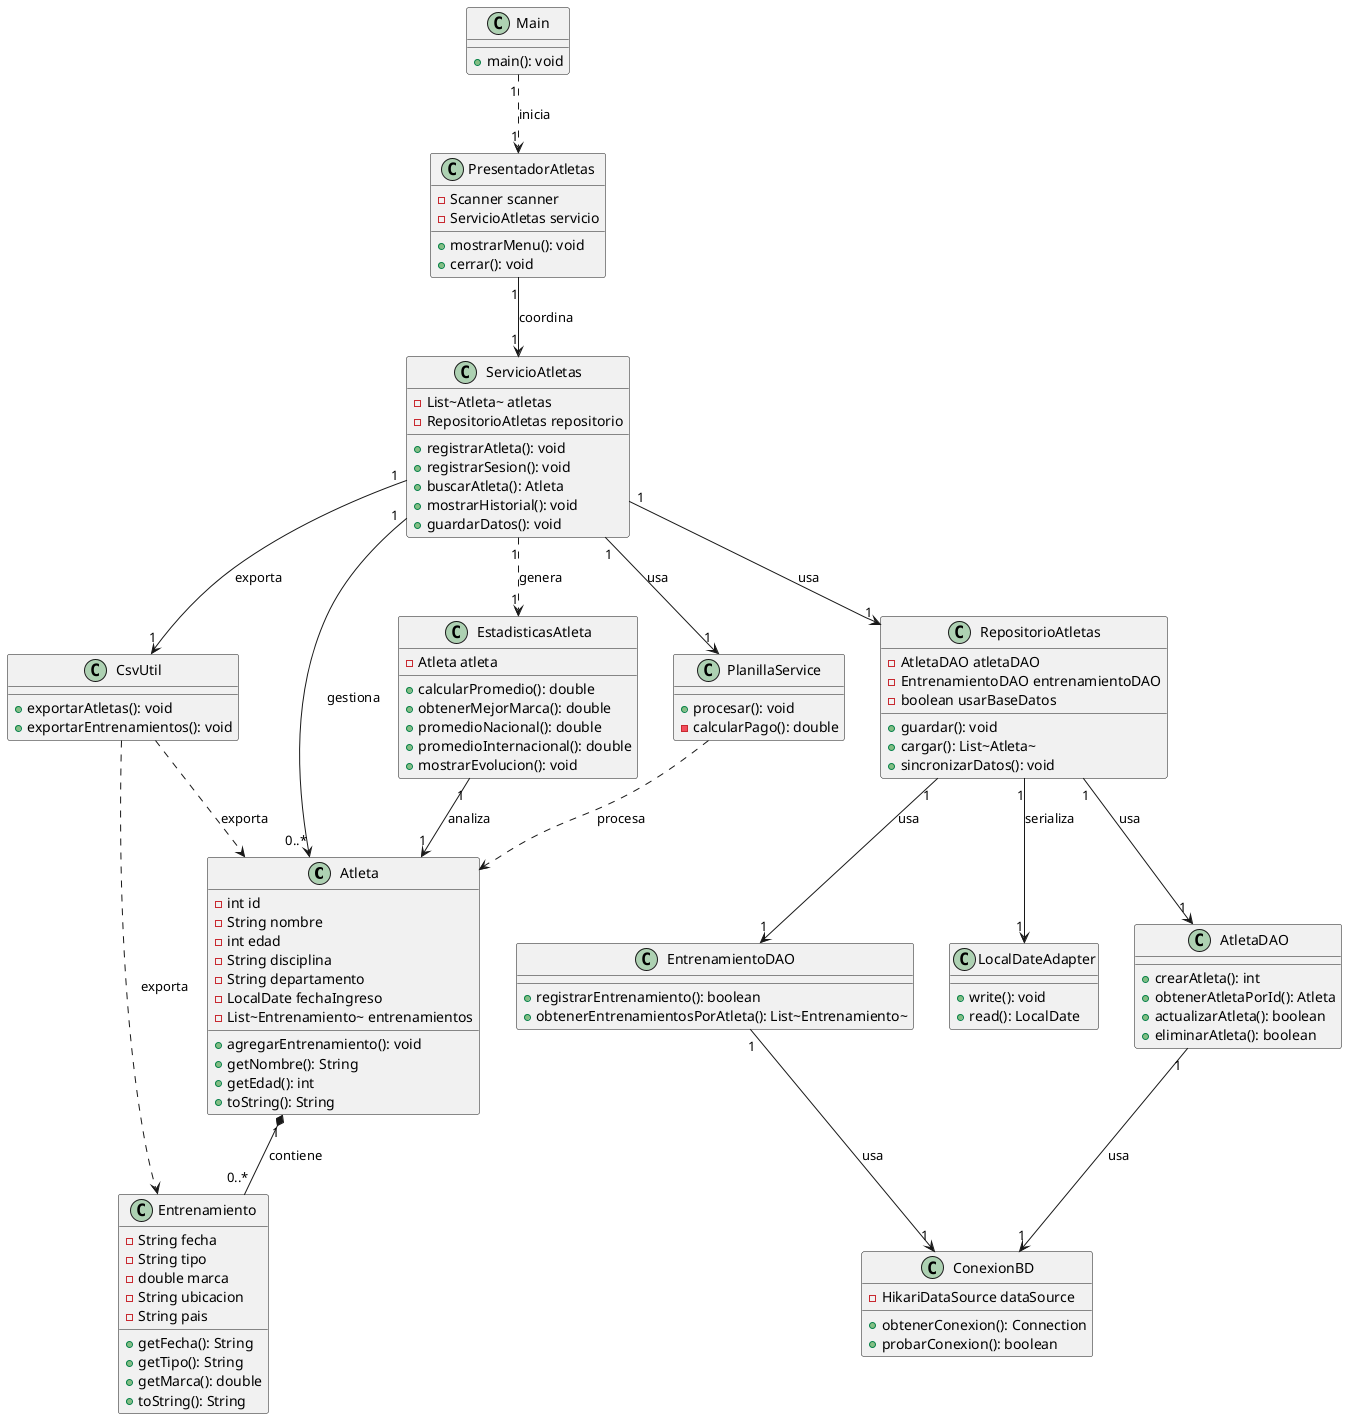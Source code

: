 @startuml

    class Atleta {
        -int id
        -String nombre
        -int edad
        -String disciplina
        -String departamento
        -LocalDate fechaIngreso
        -List~Entrenamiento~ entrenamientos

        +agregarEntrenamiento(): void
        +getNombre(): String
        +getEdad(): int
        +toString(): String
    }

    class Entrenamiento {
        -String fecha
        -String tipo
        -double marca
        -String ubicacion
        -String pais

        +getFecha(): String
        +getTipo(): String
        +getMarca(): double
        +toString(): String
    }

    class ServicioAtletas {
        -List~Atleta~ atletas
        -RepositorioAtletas repositorio

        +registrarAtleta(): void
        +registrarSesion(): void
        +buscarAtleta(): Atleta
        +mostrarHistorial(): void
        +guardarDatos(): void
    }

    class RepositorioAtletas {
        -AtletaDAO atletaDAO
        -EntrenamientoDAO entrenamientoDAO
        -boolean usarBaseDatos

        +guardar(): void
        +cargar(): List~Atleta~
        +sincronizarDatos(): void
    }

    class AtletaDAO {
        +crearAtleta(): int
        +obtenerAtletaPorId(): Atleta
        +actualizarAtleta(): boolean
        +eliminarAtleta(): boolean
    }

    class EntrenamientoDAO {
        +registrarEntrenamiento(): boolean
        +obtenerEntrenamientosPorAtleta(): List~Entrenamiento~
    }

    class ConexionBD {
        -HikariDataSource dataSource

        +obtenerConexion(): Connection
        +probarConexion(): boolean
    }

    class PresentadorAtletas {
        -Scanner scanner
        -ServicioAtletas servicio

        +mostrarMenu(): void
        +cerrar(): void
    }

    class EstadisticasAtleta {
        -Atleta atleta

        +calcularPromedio(): double
        +obtenerMejorMarca(): double
        +promedioNacional(): double
        +promedioInternacional(): double
        +mostrarEvolucion(): void
    }

    class CsvUtil {
        +exportarAtletas(): void
        +exportarEntrenamientos(): void
    }

    class PlanillaService {
        +procesar(): void
        -calcularPago(): double
    }

    class LocalDateAdapter {
        +write(): void
        +read(): LocalDate
    }

    class Main {
        +main(): void
    }

    ' Relaciones
    Atleta "1" *-- "0..*" Entrenamiento : contiene
    EstadisticasAtleta "1" --> "1" Atleta : analiza
    ServicioAtletas "1" --> "1" RepositorioAtletas : usa
    ServicioAtletas "1" --> "0..*" Atleta : gestiona
    ServicioAtletas "1" --> "1" PlanillaService : usa
    ServicioAtletas "1" ..> "1" EstadisticasAtleta : genera
    ServicioAtletas "1" --> "1" CsvUtil : exporta

    RepositorioAtletas "1" --> "1" AtletaDAO : usa
    RepositorioAtletas "1" --> "1" EntrenamientoDAO : usa
    RepositorioAtletas "1" --> "1" LocalDateAdapter : serializa

    AtletaDAO "1" --> "1" ConexionBD : usa
    EntrenamientoDAO "1" --> "1" ConexionBD : usa

    PresentadorAtletas "1" --> "1" ServicioAtletas : coordina
    Main "1" ..> "1" PresentadorAtletas : inicia

    CsvUtil ..> Atleta : exporta
    CsvUtil ..> Entrenamiento : exporta
    PlanillaService ..> Atleta : procesa

@enduml